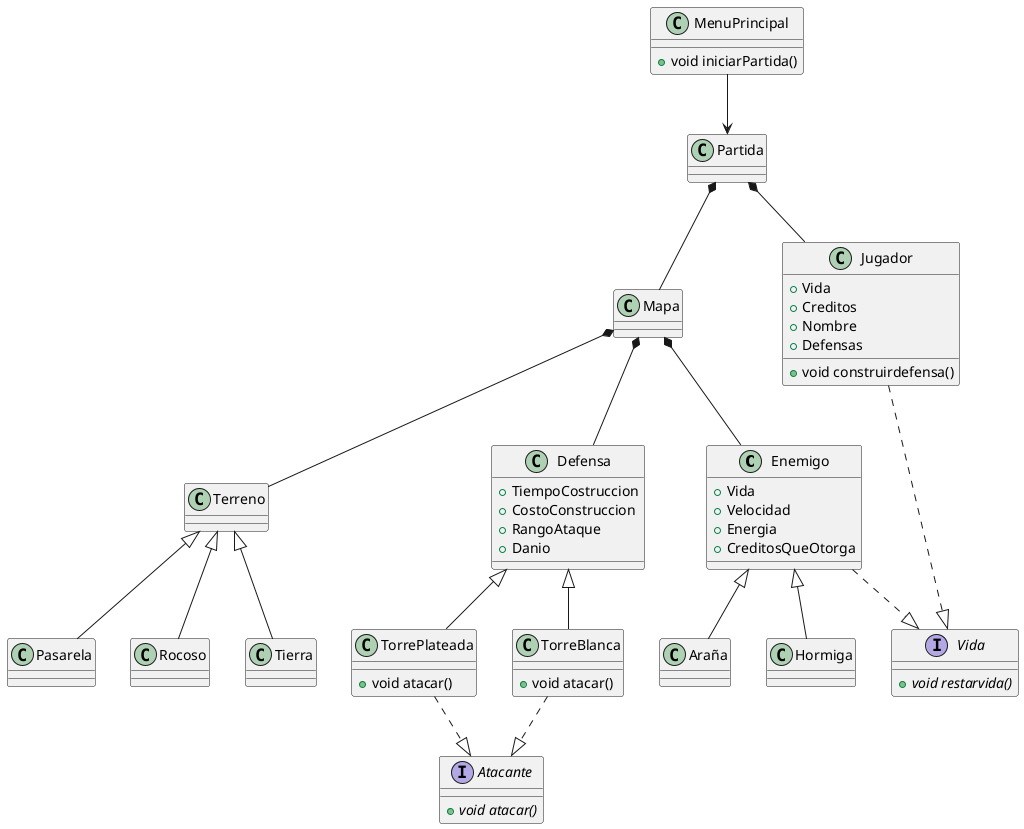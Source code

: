 @startuml
Enemigo <|-- Hormiga
Enemigo <|-- Araña

Defensa <|-- TorreBlanca
Defensa <|-- TorrePlateada

Terreno <|-- Pasarela
Terreno <|-- Rocoso
Terreno <|-- Tierra

MenuPrincipal --> Partida

Mapa *-- Terreno

Mapa *-- Enemigo
Mapa *-- Defensa

TorreBlanca ..|> Atacante
TorrePlateada ..|> Atacante


Jugador ..|> Vida
Enemigo ..|> Vida


Partida *-- Jugador

Partida *-- Mapa


class Enemigo{
 +Vida
 +Velocidad
 +Energia
 +CreditosQueOtorga


}

class Jugador{
 +Vida
 +Creditos
 +Nombre
 +Defensas
 +void construirdefensa()
}


class Defensa{
 +TiempoCostruccion
 +CostoConstruccion
 +RangoAtaque
 +Danio

}
 
class Mapa{

}

class MenuPrincipal{
+void iniciarPartida()
}


class TorrePlateada{
+void atacar()
}

class TorreBlanca{
+void atacar()
}

interface Vida{
 +void {abstract} restarvida()
}

interface Atacante{
 + void {abstract} atacar()
}


@enduml
